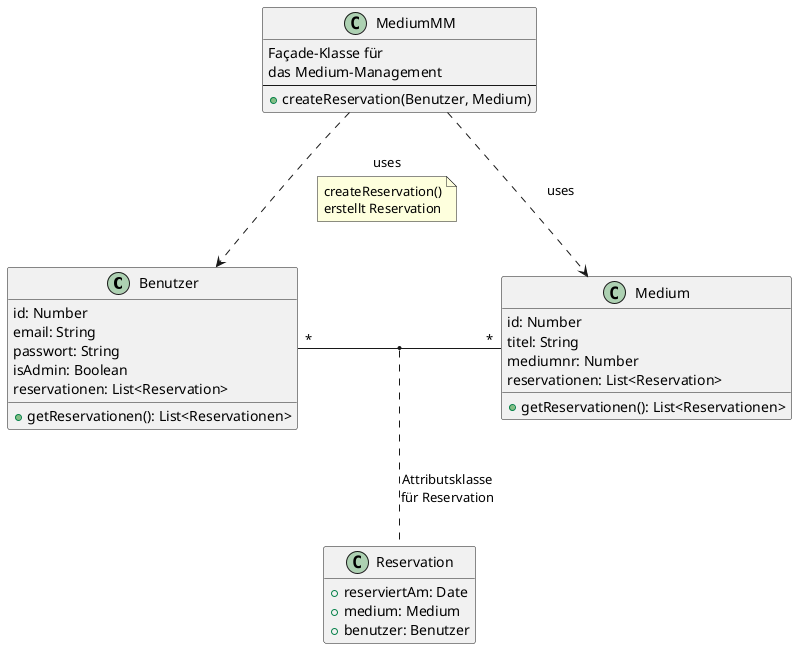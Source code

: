 @startuml
skinparam shadowing false
hide empty members
skinparam nodesep 100
skinparam ranksep 80

class Benutzer {
    id: Number
    email: String
    passwort: String
    isAdmin: Boolean
    reservationen: List<Reservation>

    +getReservationen(): List<Reservationen>
}

class Medium {
    id: Number
    titel: String
    mediumnr: Number
    reservationen: List<Reservation>

    +getReservationen(): List<Reservationen>
}

class Reservation {
    +reserviertAm: Date
    +medium: Medium
    +benutzer: Benutzer
}

class MediumMM {
    Façade-Klasse für
    das Medium-Management
    --
    +createReservation(Benutzer, Medium)
}

MediumMM -[dashed]down-> Benutzer: uses
note on link 
    createReservation()
    erstellt Reservation
endnote
MediumMM -[dashed]down-> Medium: uses

Benutzer "*" -left- "*" Medium
(Benutzer,Medium) .. Reservation: Attributsklasse\nfür Reservation


@enduml